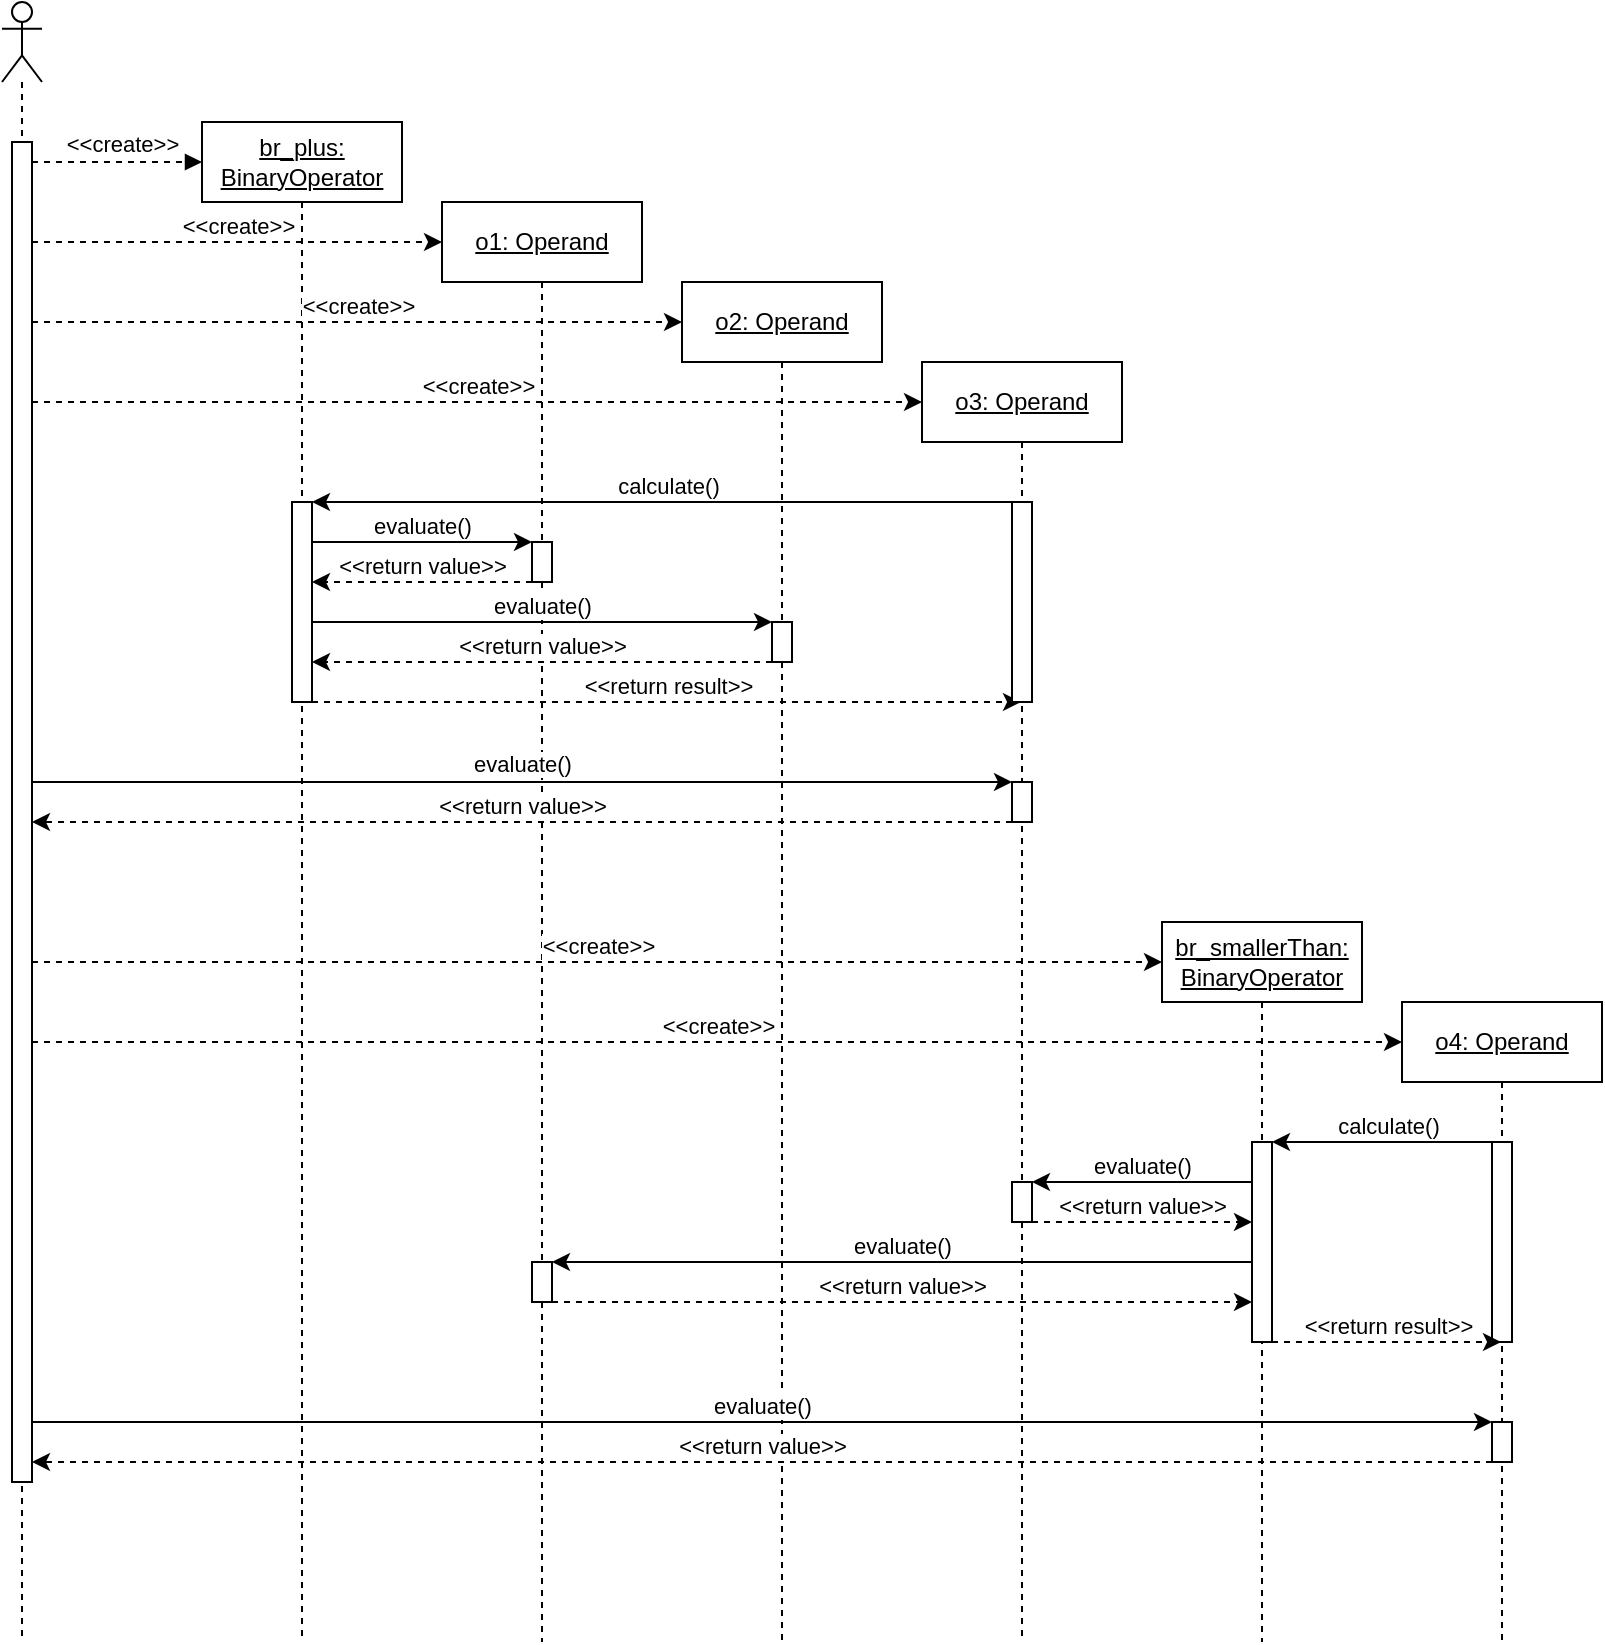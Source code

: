 <mxfile version="24.0.7" type="github">
  <diagram name="Page-1" id="2YBvvXClWsGukQMizWep">
    <mxGraphModel dx="913" dy="437" grid="1" gridSize="10" guides="1" tooltips="1" connect="1" arrows="1" fold="1" page="1" pageScale="1" pageWidth="850" pageHeight="1100" math="0" shadow="0">
      <root>
        <mxCell id="0" />
        <mxCell id="1" parent="0" />
        <mxCell id="aM9ryv3xv72pqoxQDRHE-5" value="br_plus: BinaryOperator" style="shape=umlLifeline;perimeter=lifelinePerimeter;whiteSpace=wrap;html=1;container=0;dropTarget=0;collapsible=0;recursiveResize=0;outlineConnect=0;portConstraint=eastwest;newEdgeStyle={&quot;edgeStyle&quot;:&quot;elbowEdgeStyle&quot;,&quot;elbow&quot;:&quot;vertical&quot;,&quot;curved&quot;:0,&quot;rounded&quot;:0};fontStyle=4" parent="1" vertex="1">
          <mxGeometry x="120" y="80" width="100" height="760" as="geometry" />
        </mxCell>
        <mxCell id="rCQYXWv0gWb4d6cG3vs2-32" value="" style="html=1;points=[];perimeter=orthogonalPerimeter;outlineConnect=0;targetShapes=umlLifeline;portConstraint=eastwest;newEdgeStyle={&quot;edgeStyle&quot;:&quot;elbowEdgeStyle&quot;,&quot;elbow&quot;:&quot;vertical&quot;,&quot;curved&quot;:0,&quot;rounded&quot;:0};" parent="aM9ryv3xv72pqoxQDRHE-5" vertex="1">
          <mxGeometry x="45" y="190" width="10" height="100" as="geometry" />
        </mxCell>
        <mxCell id="aM9ryv3xv72pqoxQDRHE-7" value="&amp;lt;&amp;lt;create&amp;gt;&amp;gt;" style="html=1;verticalAlign=bottom;endArrow=block;edgeStyle=elbowEdgeStyle;elbow=vertical;curved=0;rounded=0;dashed=1;" parent="1" edge="1">
          <mxGeometry x="0.059" relative="1" as="geometry">
            <mxPoint x="35" y="100" as="sourcePoint" />
            <Array as="points">
              <mxPoint x="120" y="100" />
            </Array>
            <mxPoint x="120" y="100" as="targetPoint" />
            <mxPoint as="offset" />
          </mxGeometry>
        </mxCell>
        <mxCell id="rCQYXWv0gWb4d6cG3vs2-2" value="o1: Operand" style="shape=umlLifeline;perimeter=lifelinePerimeter;whiteSpace=wrap;html=1;container=0;dropTarget=0;collapsible=0;recursiveResize=0;outlineConnect=0;portConstraint=eastwest;newEdgeStyle={&quot;edgeStyle&quot;:&quot;elbowEdgeStyle&quot;,&quot;elbow&quot;:&quot;vertical&quot;,&quot;curved&quot;:0,&quot;rounded&quot;:0};fontStyle=4" parent="1" vertex="1">
          <mxGeometry x="240" y="120" width="100" height="720" as="geometry" />
        </mxCell>
        <mxCell id="rCQYXWv0gWb4d6cG3vs2-4" value="o2: Operand" style="shape=umlLifeline;perimeter=lifelinePerimeter;whiteSpace=wrap;html=1;container=0;dropTarget=0;collapsible=0;recursiveResize=0;outlineConnect=0;portConstraint=eastwest;newEdgeStyle={&quot;edgeStyle&quot;:&quot;elbowEdgeStyle&quot;,&quot;elbow&quot;:&quot;vertical&quot;,&quot;curved&quot;:0,&quot;rounded&quot;:0};fontStyle=4" parent="1" vertex="1">
          <mxGeometry x="360" y="160" width="100" height="680" as="geometry" />
        </mxCell>
        <mxCell id="rCQYXWv0gWb4d6cG3vs2-40" value="" style="html=1;points=[];perimeter=orthogonalPerimeter;outlineConnect=0;targetShapes=umlLifeline;portConstraint=eastwest;newEdgeStyle={&quot;edgeStyle&quot;:&quot;elbowEdgeStyle&quot;,&quot;elbow&quot;:&quot;vertical&quot;,&quot;curved&quot;:0,&quot;rounded&quot;:0};" parent="rCQYXWv0gWb4d6cG3vs2-4" vertex="1">
          <mxGeometry x="45" y="170" width="10" height="20" as="geometry" />
        </mxCell>
        <mxCell id="rCQYXWv0gWb4d6cG3vs2-6" value="o3: Operand" style="shape=umlLifeline;perimeter=lifelinePerimeter;whiteSpace=wrap;html=1;container=0;dropTarget=0;collapsible=0;recursiveResize=0;outlineConnect=0;portConstraint=eastwest;newEdgeStyle={&quot;edgeStyle&quot;:&quot;elbowEdgeStyle&quot;,&quot;elbow&quot;:&quot;vertical&quot;,&quot;curved&quot;:0,&quot;rounded&quot;:0};fontStyle=4" parent="1" vertex="1">
          <mxGeometry x="480" y="200" width="100" height="640" as="geometry" />
        </mxCell>
        <mxCell id="rCQYXWv0gWb4d6cG3vs2-49" value="" style="html=1;points=[];perimeter=orthogonalPerimeter;outlineConnect=0;targetShapes=umlLifeline;portConstraint=eastwest;newEdgeStyle={&quot;edgeStyle&quot;:&quot;elbowEdgeStyle&quot;,&quot;elbow&quot;:&quot;vertical&quot;,&quot;curved&quot;:0,&quot;rounded&quot;:0};" parent="rCQYXWv0gWb4d6cG3vs2-6" vertex="1">
          <mxGeometry x="45" y="210" width="10" height="20" as="geometry" />
        </mxCell>
        <mxCell id="rCQYXWv0gWb4d6cG3vs2-63" value="" style="html=1;points=[];perimeter=orthogonalPerimeter;outlineConnect=0;targetShapes=umlLifeline;portConstraint=eastwest;newEdgeStyle={&quot;edgeStyle&quot;:&quot;elbowEdgeStyle&quot;,&quot;elbow&quot;:&quot;vertical&quot;,&quot;curved&quot;:0,&quot;rounded&quot;:0};" parent="rCQYXWv0gWb4d6cG3vs2-6" vertex="1">
          <mxGeometry x="45" y="410" width="10" height="20" as="geometry" />
        </mxCell>
        <mxCell id="rCQYXWv0gWb4d6cG3vs2-10" value="br_smallerThan: BinaryOperator" style="shape=umlLifeline;perimeter=lifelinePerimeter;whiteSpace=wrap;html=1;container=0;dropTarget=0;collapsible=0;recursiveResize=0;outlineConnect=0;portConstraint=eastwest;newEdgeStyle={&quot;edgeStyle&quot;:&quot;elbowEdgeStyle&quot;,&quot;elbow&quot;:&quot;vertical&quot;,&quot;curved&quot;:0,&quot;rounded&quot;:0};fontStyle=4" parent="1" vertex="1">
          <mxGeometry x="600" y="480" width="100" height="360" as="geometry" />
        </mxCell>
        <mxCell id="rCQYXWv0gWb4d6cG3vs2-60" value="" style="html=1;points=[];perimeter=orthogonalPerimeter;outlineConnect=0;targetShapes=umlLifeline;portConstraint=eastwest;newEdgeStyle={&quot;edgeStyle&quot;:&quot;elbowEdgeStyle&quot;,&quot;elbow&quot;:&quot;vertical&quot;,&quot;curved&quot;:0,&quot;rounded&quot;:0};" parent="rCQYXWv0gWb4d6cG3vs2-10" vertex="1">
          <mxGeometry x="45" y="110" width="10" height="100" as="geometry" />
        </mxCell>
        <mxCell id="rCQYXWv0gWb4d6cG3vs2-12" value="o4: Operand" style="shape=umlLifeline;perimeter=lifelinePerimeter;whiteSpace=wrap;html=1;container=0;dropTarget=0;collapsible=0;recursiveResize=0;outlineConnect=0;portConstraint=eastwest;newEdgeStyle={&quot;edgeStyle&quot;:&quot;elbowEdgeStyle&quot;,&quot;elbow&quot;:&quot;vertical&quot;,&quot;curved&quot;:0,&quot;rounded&quot;:0};fontStyle=4" parent="1" vertex="1">
          <mxGeometry x="720" y="520" width="100" height="320" as="geometry" />
        </mxCell>
        <mxCell id="rCQYXWv0gWb4d6cG3vs2-79" value="" style="html=1;points=[];perimeter=orthogonalPerimeter;outlineConnect=0;targetShapes=umlLifeline;portConstraint=eastwest;newEdgeStyle={&quot;edgeStyle&quot;:&quot;elbowEdgeStyle&quot;,&quot;elbow&quot;:&quot;vertical&quot;,&quot;curved&quot;:0,&quot;rounded&quot;:0};direction=west;" parent="rCQYXWv0gWb4d6cG3vs2-12" vertex="1">
          <mxGeometry x="45" y="210" width="10" height="20" as="geometry" />
        </mxCell>
        <mxCell id="rCQYXWv0gWb4d6cG3vs2-15" value="" style="endArrow=classic;html=1;rounded=0;verticalAlign=bottom;dashed=1;" parent="1" edge="1">
          <mxGeometry width="50" height="50" relative="1" as="geometry">
            <mxPoint x="35" y="140.0" as="sourcePoint" />
            <mxPoint x="240" y="140" as="targetPoint" />
          </mxGeometry>
        </mxCell>
        <mxCell id="rCQYXWv0gWb4d6cG3vs2-16" value="&amp;lt;&amp;lt;create&amp;gt;&amp;gt;" style="edgeLabel;html=1;align=center;verticalAlign=bottom;resizable=0;points=[];labelPosition=center;verticalLabelPosition=middle;" parent="rCQYXWv0gWb4d6cG3vs2-15" vertex="1" connectable="0">
          <mxGeometry relative="1" as="geometry">
            <mxPoint as="offset" />
          </mxGeometry>
        </mxCell>
        <mxCell id="rCQYXWv0gWb4d6cG3vs2-18" value="" style="endArrow=classic;html=1;rounded=0;verticalAlign=bottom;dashed=1;" parent="1" edge="1">
          <mxGeometry width="50" height="50" relative="1" as="geometry">
            <mxPoint x="35" y="180.0" as="sourcePoint" />
            <mxPoint x="360" y="180" as="targetPoint" />
          </mxGeometry>
        </mxCell>
        <mxCell id="rCQYXWv0gWb4d6cG3vs2-19" value="&amp;lt;&amp;lt;create&amp;gt;&amp;gt;" style="edgeLabel;html=1;align=center;verticalAlign=bottom;resizable=0;points=[];" parent="rCQYXWv0gWb4d6cG3vs2-18" vertex="1" connectable="0">
          <mxGeometry relative="1" as="geometry">
            <mxPoint as="offset" />
          </mxGeometry>
        </mxCell>
        <mxCell id="rCQYXWv0gWb4d6cG3vs2-28" value="" style="endArrow=classic;html=1;rounded=0;verticalAlign=bottom;dashed=1;" parent="1" edge="1">
          <mxGeometry width="50" height="50" relative="1" as="geometry">
            <mxPoint x="35" y="220" as="sourcePoint" />
            <mxPoint x="480" y="220" as="targetPoint" />
          </mxGeometry>
        </mxCell>
        <mxCell id="rCQYXWv0gWb4d6cG3vs2-29" value="&amp;lt;&amp;lt;create&amp;gt;&amp;gt;" style="edgeLabel;html=1;align=center;verticalAlign=bottom;resizable=0;points=[];" parent="rCQYXWv0gWb4d6cG3vs2-28" vertex="1" connectable="0">
          <mxGeometry relative="1" as="geometry">
            <mxPoint as="offset" />
          </mxGeometry>
        </mxCell>
        <mxCell id="rCQYXWv0gWb4d6cG3vs2-30" value="" style="endArrow=classic;html=1;rounded=0;" parent="1" edge="1">
          <mxGeometry width="50" height="50" relative="1" as="geometry">
            <mxPoint x="530" y="270" as="sourcePoint" />
            <mxPoint x="175" y="270.0" as="targetPoint" />
          </mxGeometry>
        </mxCell>
        <mxCell id="rCQYXWv0gWb4d6cG3vs2-31" value="calculate()" style="edgeLabel;html=1;align=center;verticalAlign=bottom;resizable=0;points=[];" parent="rCQYXWv0gWb4d6cG3vs2-30" vertex="1" connectable="0">
          <mxGeometry relative="1" as="geometry">
            <mxPoint as="offset" />
          </mxGeometry>
        </mxCell>
        <mxCell id="rCQYXWv0gWb4d6cG3vs2-33" value="" style="endArrow=classic;html=1;rounded=0;" parent="1" target="rCQYXWv0gWb4d6cG3vs2-34" edge="1">
          <mxGeometry width="50" height="50" relative="1" as="geometry">
            <mxPoint x="175" y="290" as="sourcePoint" />
            <mxPoint x="270" y="290" as="targetPoint" />
          </mxGeometry>
        </mxCell>
        <mxCell id="rCQYXWv0gWb4d6cG3vs2-35" value="evaluate()" style="edgeLabel;html=1;align=center;verticalAlign=bottom;resizable=0;points=[];" parent="rCQYXWv0gWb4d6cG3vs2-33" vertex="1" connectable="0">
          <mxGeometry relative="1" as="geometry">
            <mxPoint as="offset" />
          </mxGeometry>
        </mxCell>
        <mxCell id="rCQYXWv0gWb4d6cG3vs2-34" value="" style="html=1;points=[];perimeter=orthogonalPerimeter;outlineConnect=0;targetShapes=umlLifeline;portConstraint=eastwest;newEdgeStyle={&quot;edgeStyle&quot;:&quot;elbowEdgeStyle&quot;,&quot;elbow&quot;:&quot;vertical&quot;,&quot;curved&quot;:0,&quot;rounded&quot;:0};" parent="1" vertex="1">
          <mxGeometry x="285" y="290" width="10" height="20" as="geometry" />
        </mxCell>
        <mxCell id="rCQYXWv0gWb4d6cG3vs2-36" value="" style="endArrow=classic;html=1;rounded=0;dashed=1;" parent="1" edge="1">
          <mxGeometry width="50" height="50" relative="1" as="geometry">
            <mxPoint x="285" y="310" as="sourcePoint" />
            <mxPoint x="175" y="310" as="targetPoint" />
          </mxGeometry>
        </mxCell>
        <mxCell id="rCQYXWv0gWb4d6cG3vs2-37" value="&amp;lt;&amp;lt;return value&amp;gt;&amp;gt;" style="edgeLabel;html=1;align=center;verticalAlign=bottom;resizable=0;points=[];" parent="rCQYXWv0gWb4d6cG3vs2-36" vertex="1" connectable="0">
          <mxGeometry relative="1" as="geometry">
            <mxPoint as="offset" />
          </mxGeometry>
        </mxCell>
        <mxCell id="rCQYXWv0gWb4d6cG3vs2-38" value="" style="endArrow=classic;html=1;rounded=0;" parent="1" target="rCQYXWv0gWb4d6cG3vs2-40" edge="1">
          <mxGeometry width="50" height="50" relative="1" as="geometry">
            <mxPoint x="175" y="330" as="sourcePoint" />
            <mxPoint x="270" y="330" as="targetPoint" />
          </mxGeometry>
        </mxCell>
        <mxCell id="rCQYXWv0gWb4d6cG3vs2-39" value="evaluate()" style="edgeLabel;html=1;align=center;verticalAlign=bottom;resizable=0;points=[];" parent="rCQYXWv0gWb4d6cG3vs2-38" vertex="1" connectable="0">
          <mxGeometry relative="1" as="geometry">
            <mxPoint as="offset" />
          </mxGeometry>
        </mxCell>
        <mxCell id="rCQYXWv0gWb4d6cG3vs2-41" value="" style="endArrow=classic;html=1;rounded=0;dashed=1;" parent="1" source="rCQYXWv0gWb4d6cG3vs2-40" edge="1">
          <mxGeometry width="50" height="50" relative="1" as="geometry">
            <mxPoint x="285" y="350" as="sourcePoint" />
            <mxPoint x="175" y="350" as="targetPoint" />
          </mxGeometry>
        </mxCell>
        <mxCell id="rCQYXWv0gWb4d6cG3vs2-42" value="&amp;lt;&amp;lt;return value&amp;gt;&amp;gt;" style="edgeLabel;html=1;align=center;verticalAlign=bottom;resizable=0;points=[];" parent="rCQYXWv0gWb4d6cG3vs2-41" vertex="1" connectable="0">
          <mxGeometry relative="1" as="geometry">
            <mxPoint as="offset" />
          </mxGeometry>
        </mxCell>
        <mxCell id="rCQYXWv0gWb4d6cG3vs2-43" value="" style="endArrow=classic;html=1;rounded=0;dashed=1;" parent="1" target="rCQYXWv0gWb4d6cG3vs2-6" edge="1">
          <mxGeometry width="50" height="50" relative="1" as="geometry">
            <mxPoint x="175" y="370" as="sourcePoint" />
            <mxPoint x="405" y="370" as="targetPoint" />
          </mxGeometry>
        </mxCell>
        <mxCell id="rCQYXWv0gWb4d6cG3vs2-44" value="&amp;lt;&amp;lt;return result&amp;gt;&amp;gt;" style="edgeLabel;html=1;align=center;verticalAlign=bottom;resizable=0;points=[];" parent="rCQYXWv0gWb4d6cG3vs2-43" vertex="1" connectable="0">
          <mxGeometry relative="1" as="geometry">
            <mxPoint as="offset" />
          </mxGeometry>
        </mxCell>
        <mxCell id="rCQYXWv0gWb4d6cG3vs2-47" value="evaluate()" style="endArrow=classic;html=1;rounded=0;verticalAlign=bottom;" parent="1" target="rCQYXWv0gWb4d6cG3vs2-49" edge="1">
          <mxGeometry width="50" height="50" relative="1" as="geometry">
            <mxPoint x="35" y="410" as="sourcePoint" />
            <mxPoint x="520" y="410" as="targetPoint" />
          </mxGeometry>
        </mxCell>
        <mxCell id="rCQYXWv0gWb4d6cG3vs2-50" value="" style="endArrow=classic;html=1;rounded=0;dashed=1;" parent="1" source="rCQYXWv0gWb4d6cG3vs2-49" edge="1">
          <mxGeometry width="50" height="50" relative="1" as="geometry">
            <mxPoint x="520" y="430" as="sourcePoint" />
            <mxPoint x="35" y="430" as="targetPoint" />
          </mxGeometry>
        </mxCell>
        <mxCell id="rCQYXWv0gWb4d6cG3vs2-51" value="&amp;lt;&amp;lt;return value&amp;gt;&amp;gt;" style="edgeLabel;html=1;align=center;verticalAlign=bottom;resizable=0;points=[];" parent="rCQYXWv0gWb4d6cG3vs2-50" vertex="1" connectable="0">
          <mxGeometry relative="1" as="geometry">
            <mxPoint as="offset" />
          </mxGeometry>
        </mxCell>
        <mxCell id="rCQYXWv0gWb4d6cG3vs2-54" value="" style="endArrow=classic;html=1;rounded=0;verticalAlign=bottom;dashed=1;" parent="1" edge="1">
          <mxGeometry width="50" height="50" relative="1" as="geometry">
            <mxPoint x="35" y="500" as="sourcePoint" />
            <mxPoint x="600" y="500" as="targetPoint" />
          </mxGeometry>
        </mxCell>
        <mxCell id="rCQYXWv0gWb4d6cG3vs2-55" value="&amp;lt;&amp;lt;create&amp;gt;&amp;gt;" style="edgeLabel;html=1;align=center;verticalAlign=bottom;resizable=0;points=[];labelPosition=center;verticalLabelPosition=middle;" parent="rCQYXWv0gWb4d6cG3vs2-54" vertex="1" connectable="0">
          <mxGeometry relative="1" as="geometry">
            <mxPoint as="offset" />
          </mxGeometry>
        </mxCell>
        <mxCell id="rCQYXWv0gWb4d6cG3vs2-56" value="" style="endArrow=classic;html=1;rounded=0;verticalAlign=bottom;dashed=1;" parent="1" edge="1">
          <mxGeometry width="50" height="50" relative="1" as="geometry">
            <mxPoint x="35" y="540" as="sourcePoint" />
            <mxPoint x="720" y="540" as="targetPoint" />
          </mxGeometry>
        </mxCell>
        <mxCell id="rCQYXWv0gWb4d6cG3vs2-57" value="&amp;lt;&amp;lt;create&amp;gt;&amp;gt;" style="edgeLabel;html=1;align=center;verticalAlign=bottom;resizable=0;points=[];labelPosition=center;verticalLabelPosition=middle;" parent="rCQYXWv0gWb4d6cG3vs2-56" vertex="1" connectable="0">
          <mxGeometry relative="1" as="geometry">
            <mxPoint as="offset" />
          </mxGeometry>
        </mxCell>
        <mxCell id="rCQYXWv0gWb4d6cG3vs2-58" value="" style="endArrow=classic;html=1;rounded=0;" parent="1" target="rCQYXWv0gWb4d6cG3vs2-60" edge="1">
          <mxGeometry width="50" height="50" relative="1" as="geometry">
            <mxPoint x="770" y="590" as="sourcePoint" />
            <mxPoint x="715" y="590" as="targetPoint" />
          </mxGeometry>
        </mxCell>
        <mxCell id="rCQYXWv0gWb4d6cG3vs2-59" value="calculate()" style="edgeLabel;html=1;align=center;verticalAlign=bottom;resizable=0;points=[];" parent="rCQYXWv0gWb4d6cG3vs2-58" vertex="1" connectable="0">
          <mxGeometry relative="1" as="geometry">
            <mxPoint as="offset" />
          </mxGeometry>
        </mxCell>
        <mxCell id="rCQYXWv0gWb4d6cG3vs2-61" value="" style="endArrow=classic;html=1;rounded=0;" parent="1" target="rCQYXWv0gWb4d6cG3vs2-63" edge="1">
          <mxGeometry width="50" height="50" relative="1" as="geometry">
            <mxPoint x="645" y="610" as="sourcePoint" />
            <mxPoint x="540" y="610" as="targetPoint" />
          </mxGeometry>
        </mxCell>
        <mxCell id="rCQYXWv0gWb4d6cG3vs2-62" value="&lt;div&gt;evaluate()&lt;/div&gt;" style="edgeLabel;html=1;align=center;verticalAlign=bottom;resizable=0;points=[];" parent="rCQYXWv0gWb4d6cG3vs2-61" vertex="1" connectable="0">
          <mxGeometry relative="1" as="geometry">
            <mxPoint as="offset" />
          </mxGeometry>
        </mxCell>
        <mxCell id="SyIm14-fUI2-IhidWemE-3" value="" style="html=1;points=[];perimeter=orthogonalPerimeter;outlineConnect=0;targetShapes=umlLifeline;portConstraint=eastwest;newEdgeStyle={&quot;edgeStyle&quot;:&quot;elbowEdgeStyle&quot;,&quot;elbow&quot;:&quot;vertical&quot;,&quot;curved&quot;:0,&quot;rounded&quot;:0};" vertex="1" parent="1">
          <mxGeometry x="525" y="270" width="10" height="100" as="geometry" />
        </mxCell>
        <mxCell id="rCQYXWv0gWb4d6cG3vs2-64" value="" style="endArrow=classic;html=1;rounded=0;dashed=1;" parent="1" target="rCQYXWv0gWb4d6cG3vs2-60" edge="1">
          <mxGeometry width="50" height="50" relative="1" as="geometry">
            <mxPoint x="535" y="630" as="sourcePoint" />
            <mxPoint x="640.0" y="630" as="targetPoint" />
          </mxGeometry>
        </mxCell>
        <mxCell id="rCQYXWv0gWb4d6cG3vs2-65" value="&amp;lt;&amp;lt;return value&amp;gt;&amp;gt;" style="edgeLabel;html=1;align=center;verticalAlign=bottom;resizable=0;points=[];" parent="rCQYXWv0gWb4d6cG3vs2-64" vertex="1" connectable="0">
          <mxGeometry relative="1" as="geometry">
            <mxPoint as="offset" />
          </mxGeometry>
        </mxCell>
        <mxCell id="rCQYXWv0gWb4d6cG3vs2-69" value="" style="endArrow=classic;html=1;rounded=0;" parent="1" target="rCQYXWv0gWb4d6cG3vs2-71" edge="1">
          <mxGeometry width="50" height="50" relative="1" as="geometry">
            <mxPoint x="645" y="650" as="sourcePoint" />
            <mxPoint x="300" y="650" as="targetPoint" />
          </mxGeometry>
        </mxCell>
        <mxCell id="rCQYXWv0gWb4d6cG3vs2-70" value="&lt;div&gt;evaluate()&lt;/div&gt;" style="edgeLabel;html=1;align=center;verticalAlign=bottom;resizable=0;points=[];" parent="rCQYXWv0gWb4d6cG3vs2-69" vertex="1" connectable="0">
          <mxGeometry relative="1" as="geometry">
            <mxPoint as="offset" />
          </mxGeometry>
        </mxCell>
        <mxCell id="rCQYXWv0gWb4d6cG3vs2-71" value="" style="html=1;points=[];perimeter=orthogonalPerimeter;outlineConnect=0;targetShapes=umlLifeline;portConstraint=eastwest;newEdgeStyle={&quot;edgeStyle&quot;:&quot;elbowEdgeStyle&quot;,&quot;elbow&quot;:&quot;vertical&quot;,&quot;curved&quot;:0,&quot;rounded&quot;:0};" parent="1" vertex="1">
          <mxGeometry x="285" y="650" width="10" height="20" as="geometry" />
        </mxCell>
        <mxCell id="rCQYXWv0gWb4d6cG3vs2-72" value="" style="endArrow=classic;html=1;rounded=0;dashed=1;" parent="1" source="rCQYXWv0gWb4d6cG3vs2-71" edge="1">
          <mxGeometry width="50" height="50" relative="1" as="geometry">
            <mxPoint x="300" y="670" as="sourcePoint" />
            <mxPoint x="645" y="670" as="targetPoint" />
          </mxGeometry>
        </mxCell>
        <mxCell id="rCQYXWv0gWb4d6cG3vs2-73" value="&lt;div&gt;&amp;lt;&amp;lt;return value&amp;gt;&amp;gt;&lt;/div&gt;" style="edgeLabel;html=1;align=center;verticalAlign=bottom;resizable=0;points=[];" parent="rCQYXWv0gWb4d6cG3vs2-72" vertex="1" connectable="0">
          <mxGeometry relative="1" as="geometry">
            <mxPoint as="offset" />
          </mxGeometry>
        </mxCell>
        <mxCell id="rCQYXWv0gWb4d6cG3vs2-80" value="" style="endArrow=classic;html=1;rounded=0;" parent="1" edge="1" target="rCQYXWv0gWb4d6cG3vs2-79">
          <mxGeometry width="50" height="50" relative="1" as="geometry">
            <mxPoint x="35" y="730" as="sourcePoint" />
            <mxPoint x="760" y="730" as="targetPoint" />
          </mxGeometry>
        </mxCell>
        <mxCell id="rCQYXWv0gWb4d6cG3vs2-81" value="evaluate()" style="edgeLabel;html=1;align=center;verticalAlign=bottom;resizable=0;points=[];" parent="rCQYXWv0gWb4d6cG3vs2-80" vertex="1" connectable="0">
          <mxGeometry relative="1" as="geometry">
            <mxPoint as="offset" />
          </mxGeometry>
        </mxCell>
        <mxCell id="rCQYXWv0gWb4d6cG3vs2-82" value="" style="endArrow=classic;html=1;rounded=0;dashed=1;" parent="1" source="rCQYXWv0gWb4d6cG3vs2-79" edge="1">
          <mxGeometry width="50" height="50" relative="1" as="geometry">
            <mxPoint x="760.0" y="750" as="sourcePoint" />
            <mxPoint x="35" y="750" as="targetPoint" />
          </mxGeometry>
        </mxCell>
        <mxCell id="rCQYXWv0gWb4d6cG3vs2-83" value="&amp;lt;&amp;lt;return value&amp;gt;&amp;gt;" style="edgeLabel;html=1;align=center;verticalAlign=bottom;resizable=0;points=[];" parent="rCQYXWv0gWb4d6cG3vs2-82" vertex="1" connectable="0">
          <mxGeometry relative="1" as="geometry">
            <mxPoint as="offset" />
          </mxGeometry>
        </mxCell>
        <mxCell id="rCQYXWv0gWb4d6cG3vs2-90" value="" style="shape=umlLifeline;perimeter=lifelinePerimeter;whiteSpace=wrap;html=1;container=1;dropTarget=0;collapsible=0;recursiveResize=0;outlineConnect=0;portConstraint=eastwest;newEdgeStyle={&quot;curved&quot;:0,&quot;rounded&quot;:0};participant=umlActor;" parent="1" vertex="1">
          <mxGeometry x="20" y="20" width="20" height="820" as="geometry" />
        </mxCell>
        <mxCell id="rCQYXWv0gWb4d6cG3vs2-26" value="" style="html=1;points=[];perimeter=orthogonalPerimeter;outlineConnect=0;targetShapes=umlLifeline;portConstraint=eastwest;newEdgeStyle={&quot;edgeStyle&quot;:&quot;elbowEdgeStyle&quot;,&quot;elbow&quot;:&quot;vertical&quot;,&quot;curved&quot;:0,&quot;rounded&quot;:0};" parent="1" vertex="1">
          <mxGeometry x="25" y="90" width="10" height="670" as="geometry" />
        </mxCell>
        <mxCell id="SyIm14-fUI2-IhidWemE-4" value="" style="html=1;points=[];perimeter=orthogonalPerimeter;outlineConnect=0;targetShapes=umlLifeline;portConstraint=eastwest;newEdgeStyle={&quot;edgeStyle&quot;:&quot;elbowEdgeStyle&quot;,&quot;elbow&quot;:&quot;vertical&quot;,&quot;curved&quot;:0,&quot;rounded&quot;:0};" vertex="1" parent="1">
          <mxGeometry x="765" y="590" width="10" height="100" as="geometry" />
        </mxCell>
        <mxCell id="rCQYXWv0gWb4d6cG3vs2-74" value="" style="endArrow=classic;html=1;rounded=0;dashed=1;" parent="1" target="rCQYXWv0gWb4d6cG3vs2-12" edge="1">
          <mxGeometry width="50" height="50" relative="1" as="geometry">
            <mxPoint x="655" y="690" as="sourcePoint" />
            <mxPoint x="764.5" y="690" as="targetPoint" />
          </mxGeometry>
        </mxCell>
        <mxCell id="rCQYXWv0gWb4d6cG3vs2-75" value="&amp;lt;&amp;lt;return result&amp;gt;&amp;gt;" style="edgeLabel;html=1;align=center;verticalAlign=bottom;resizable=0;points=[];" parent="rCQYXWv0gWb4d6cG3vs2-74" vertex="1" connectable="0">
          <mxGeometry relative="1" as="geometry">
            <mxPoint as="offset" />
          </mxGeometry>
        </mxCell>
      </root>
    </mxGraphModel>
  </diagram>
</mxfile>
